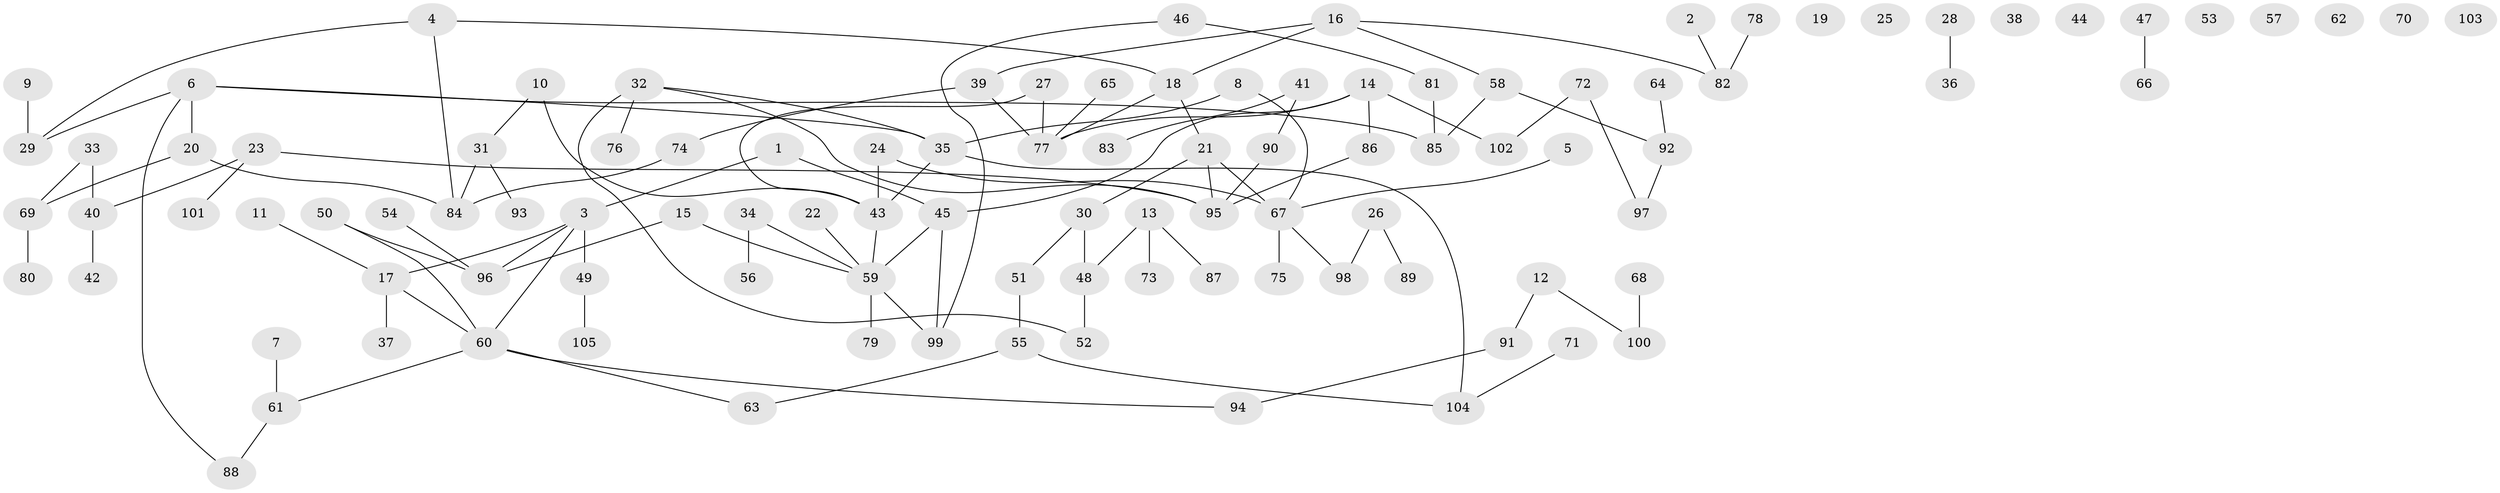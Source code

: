 // coarse degree distribution, {5: 0.07692307692307693, 1: 0.36538461538461536, 7: 0.038461538461538464, 9: 0.019230769230769232, 2: 0.1346153846153846, 12: 0.019230769230769232, 8: 0.019230769230769232, 0: 0.21153846153846154, 3: 0.038461538461538464, 4: 0.057692307692307696, 6: 0.019230769230769232}
// Generated by graph-tools (version 1.1) at 2025/16/03/04/25 18:16:31]
// undirected, 105 vertices, 115 edges
graph export_dot {
graph [start="1"]
  node [color=gray90,style=filled];
  1;
  2;
  3;
  4;
  5;
  6;
  7;
  8;
  9;
  10;
  11;
  12;
  13;
  14;
  15;
  16;
  17;
  18;
  19;
  20;
  21;
  22;
  23;
  24;
  25;
  26;
  27;
  28;
  29;
  30;
  31;
  32;
  33;
  34;
  35;
  36;
  37;
  38;
  39;
  40;
  41;
  42;
  43;
  44;
  45;
  46;
  47;
  48;
  49;
  50;
  51;
  52;
  53;
  54;
  55;
  56;
  57;
  58;
  59;
  60;
  61;
  62;
  63;
  64;
  65;
  66;
  67;
  68;
  69;
  70;
  71;
  72;
  73;
  74;
  75;
  76;
  77;
  78;
  79;
  80;
  81;
  82;
  83;
  84;
  85;
  86;
  87;
  88;
  89;
  90;
  91;
  92;
  93;
  94;
  95;
  96;
  97;
  98;
  99;
  100;
  101;
  102;
  103;
  104;
  105;
  1 -- 3;
  1 -- 45;
  2 -- 82;
  3 -- 17;
  3 -- 49;
  3 -- 60;
  3 -- 96;
  4 -- 18;
  4 -- 29;
  4 -- 84;
  5 -- 67;
  6 -- 20;
  6 -- 29;
  6 -- 35;
  6 -- 85;
  6 -- 88;
  7 -- 61;
  8 -- 35;
  8 -- 67;
  9 -- 29;
  10 -- 31;
  10 -- 43;
  11 -- 17;
  12 -- 91;
  12 -- 100;
  13 -- 48;
  13 -- 73;
  13 -- 87;
  14 -- 45;
  14 -- 77;
  14 -- 86;
  14 -- 102;
  15 -- 59;
  15 -- 96;
  16 -- 18;
  16 -- 39;
  16 -- 58;
  16 -- 82;
  17 -- 37;
  17 -- 60;
  18 -- 21;
  18 -- 77;
  20 -- 69;
  20 -- 84;
  21 -- 30;
  21 -- 67;
  21 -- 95;
  22 -- 59;
  23 -- 40;
  23 -- 95;
  23 -- 101;
  24 -- 43;
  24 -- 67;
  26 -- 89;
  26 -- 98;
  27 -- 43;
  27 -- 77;
  28 -- 36;
  30 -- 48;
  30 -- 51;
  31 -- 84;
  31 -- 93;
  32 -- 35;
  32 -- 52;
  32 -- 76;
  32 -- 95;
  33 -- 40;
  33 -- 69;
  34 -- 56;
  34 -- 59;
  35 -- 43;
  35 -- 104;
  39 -- 74;
  39 -- 77;
  40 -- 42;
  41 -- 83;
  41 -- 90;
  43 -- 59;
  45 -- 59;
  45 -- 99;
  46 -- 81;
  46 -- 99;
  47 -- 66;
  48 -- 52;
  49 -- 105;
  50 -- 60;
  50 -- 96;
  51 -- 55;
  54 -- 96;
  55 -- 63;
  55 -- 104;
  58 -- 85;
  58 -- 92;
  59 -- 79;
  59 -- 99;
  60 -- 61;
  60 -- 63;
  60 -- 94;
  61 -- 88;
  64 -- 92;
  65 -- 77;
  67 -- 75;
  67 -- 98;
  68 -- 100;
  69 -- 80;
  71 -- 104;
  72 -- 97;
  72 -- 102;
  74 -- 84;
  78 -- 82;
  81 -- 85;
  86 -- 95;
  90 -- 95;
  91 -- 94;
  92 -- 97;
}
